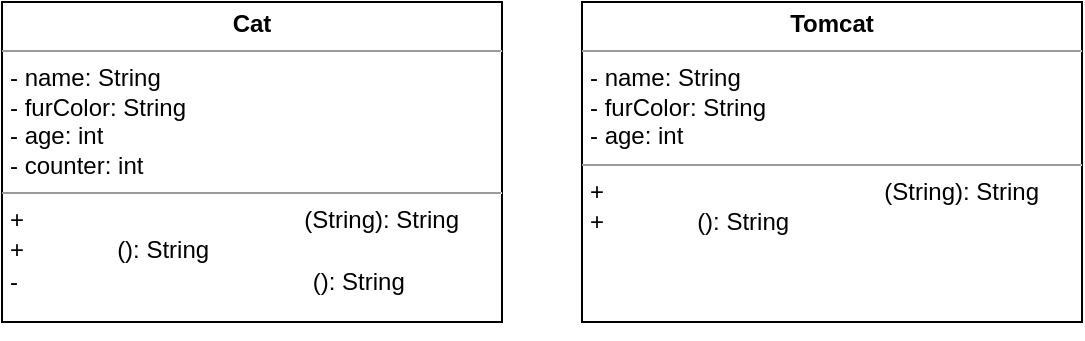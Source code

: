 <mxfile>
    <diagram id="SL3RxkG_7NRDWscRv2JP" name="01_CatTomcat">
        <mxGraphModel dx="674" dy="246" grid="1" gridSize="10" guides="1" tooltips="1" connect="1" arrows="1" fold="1" page="1" pageScale="1" pageWidth="827" pageHeight="1169" math="0" shadow="0">
            <root>
                <mxCell id="0"/>
                <mxCell id="1" parent="0"/>
                <mxCell id="2" value="&lt;p style=&quot;margin: 0px ; margin-top: 4px ; text-align: center&quot;&gt;&lt;b&gt;Cat&lt;/b&gt;&lt;/p&gt;&lt;hr size=&quot;1&quot;&gt;&lt;p style=&quot;margin: 0px ; margin-left: 4px&quot;&gt;- name&lt;span&gt;: String&lt;/span&gt;&lt;/p&gt;&lt;p style=&quot;margin: 0px ; margin-left: 4px&quot;&gt;- furColor: String&lt;br&gt;&lt;/p&gt;&lt;p style=&quot;margin: 0px ; margin-left: 4px&quot;&gt;- age: int&lt;br&gt;&lt;/p&gt;&lt;p style=&quot;margin: 0px ; margin-left: 4px&quot;&gt;- counter: int&lt;/p&gt;&lt;hr size=&quot;1&quot;&gt;&lt;p style=&quot;margin: 0px ; margin-left: 4px&quot;&gt;+&amp;nbsp;&lt;span style=&quot;font-family: &amp;#34;consolas&amp;#34; , &amp;#34;courier new&amp;#34; , monospace&quot;&gt;&lt;font color=&quot;#ffffff&quot;&gt;getStringAttributes&lt;/font&gt;&lt;/span&gt;&lt;span&gt;(String): String&lt;/span&gt;&lt;/p&gt;&lt;p style=&quot;margin: 0px ; margin-left: 4px&quot;&gt;+&amp;nbsp;&lt;span style=&quot;font-family: &amp;#34;consolas&amp;#34; , &amp;#34;courier new&amp;#34; , monospace&quot;&gt;&lt;font color=&quot;#ffffff&quot;&gt;getAge&lt;/font&gt;&lt;/span&gt;&lt;span&gt;(): String&lt;/span&gt;&lt;/p&gt;&lt;p style=&quot;margin: 0px ; margin-left: 4px&quot;&gt;-&amp;nbsp;&lt;span style=&quot;font-family: &amp;#34;consolas&amp;#34; , &amp;#34;courier new&amp;#34; , monospace&quot;&gt;&lt;font color=&quot;#ffffff&quot;&gt;checkEscalationLevel&lt;/font&gt;&lt;/span&gt;&lt;span&gt;(): String&lt;/span&gt;&lt;/p&gt;" style="verticalAlign=top;align=left;overflow=fill;fontSize=12;fontFamily=Helvetica;html=1;" vertex="1" parent="1">
                    <mxGeometry x="140" y="170" width="250" height="160" as="geometry"/>
                </mxCell>
                <mxCell id="3" style="edgeStyle=orthogonalEdgeStyle;rounded=0;orthogonalLoop=1;jettySize=auto;html=1;exitX=0.5;exitY=1;exitDx=0;exitDy=0;" edge="1" parent="1" source="2" target="2">
                    <mxGeometry relative="1" as="geometry"/>
                </mxCell>
                <mxCell id="4" value="&lt;p style=&quot;margin: 0px ; margin-top: 4px ; text-align: center&quot;&gt;&lt;b&gt;Tomcat&lt;/b&gt;&lt;/p&gt;&lt;hr size=&quot;1&quot;&gt;&lt;p style=&quot;margin: 0px ; margin-left: 4px&quot;&gt;- name&lt;span&gt;: String&lt;/span&gt;&lt;/p&gt;&lt;p style=&quot;margin: 0px ; margin-left: 4px&quot;&gt;- furColor: String&lt;br&gt;&lt;/p&gt;&lt;p style=&quot;margin: 0px ; margin-left: 4px&quot;&gt;- age: int&lt;/p&gt;&lt;hr size=&quot;1&quot;&gt;&lt;p style=&quot;margin: 0px ; margin-left: 4px&quot;&gt;+&amp;nbsp;&lt;span style=&quot;font-family: &amp;#34;consolas&amp;#34; , &amp;#34;courier new&amp;#34; , monospace&quot;&gt;&lt;font color=&quot;#ffffff&quot;&gt;getStringAttributes&lt;/font&gt;&lt;/span&gt;&lt;span&gt;(String): String&lt;/span&gt;&lt;/p&gt;&lt;p style=&quot;margin: 0px ; margin-left: 4px&quot;&gt;+&amp;nbsp;&lt;span style=&quot;font-family: &amp;#34;consolas&amp;#34; , &amp;#34;courier new&amp;#34; , monospace&quot;&gt;&lt;font color=&quot;#ffffff&quot;&gt;getAge&lt;/font&gt;&lt;/span&gt;&lt;span&gt;(): String&lt;/span&gt;&lt;/p&gt;&lt;p style=&quot;margin: 0px ; margin-left: 4px&quot;&gt;&lt;br&gt;&lt;/p&gt;" style="verticalAlign=top;align=left;overflow=fill;fontSize=12;fontFamily=Helvetica;html=1;" vertex="1" parent="1">
                    <mxGeometry x="430" y="170" width="250" height="160" as="geometry"/>
                </mxCell>
            </root>
        </mxGraphModel>
    </diagram>
</mxfile>